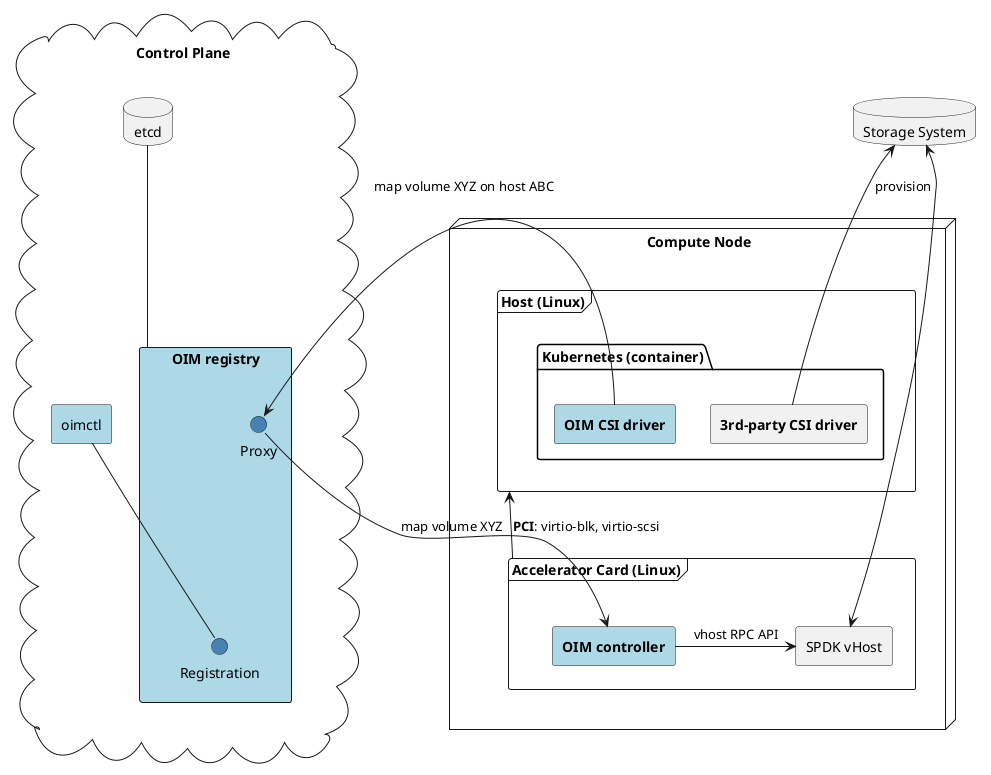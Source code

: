 @startuml
skinparam backgroundcolor transparent

'left to right direction

node "Compute Node" as computenode {
    frame "Host (Linux)" as host {
        package "Kubernetes (container)" {
            rectangle "**OIM CSI driver**" as oimdriver #LightBlue
            rectangle "**3rd-party CSI driver**" as otherdriver
            oimdriver -[hidden]> otherdriver
        }
    }

    frame "Accelerator Card (Linux)" as card {
        rectangle "SPDK vHost" as spdk
        rectangle "**OIM controller**" as controller #LightBlue {

        }

        spdk <- controller : vhost RPC API
    }

    host <-- card : **PCI**: virtio-blk, virtio-scsi
}

cloud "Control Plane" as controlplane {
    database etcd

    rectangle "OIM registry" as registry #LightBlue {
        interface Proxy #SteelBlue
        interface Registration #SteelBlue
        Proxy -[hidden]-> Registration
    }

    rectangle "oimctl" #LightBlue

    etcd -- registry
    oimctl -- Registration
}


Proxy <- oimdriver : map volume XYZ on host ABC
Proxy -> controller : map volume XYZ

controlplane -[hidden]> computenode

database "Storage System" as storage

storage <-- otherdriver : provision
storage <--> spdk


@enduml
